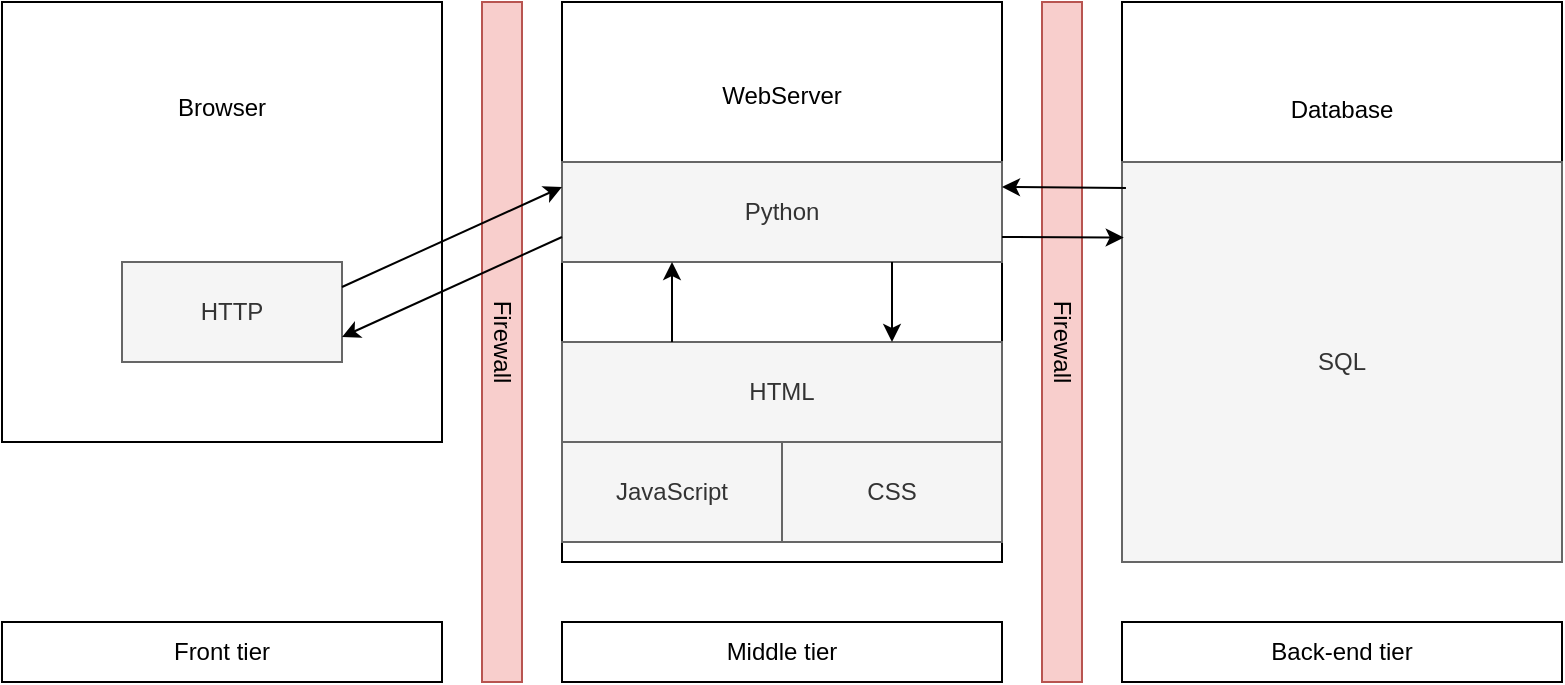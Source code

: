 <mxfile version="13.2.3" type="github">
  <diagram id="F3ItO2dn_PH7npbTCbwi" name="Page-1">
    <mxGraphModel dx="1185" dy="636" grid="1" gridSize="10" guides="1" tooltips="1" connect="1" arrows="1" fold="1" page="1" pageScale="1" pageWidth="850" pageHeight="1100" math="0" shadow="0">
      <root>
        <mxCell id="0" />
        <mxCell id="1" parent="0" />
        <mxCell id="DQmcDhYCA82mGvq7e1wD-15" value="&lt;div&gt;Database&lt;/div&gt;&lt;div&gt;&lt;br&gt;&lt;/div&gt;&lt;div&gt;&lt;br&gt;&lt;/div&gt;&lt;div&gt;&lt;br&gt;&lt;/div&gt;&lt;div&gt;&lt;br&gt;&lt;/div&gt;&lt;div&gt;&lt;br&gt;&lt;/div&gt;&lt;div&gt;&lt;br&gt;&lt;/div&gt;&lt;div&gt;&lt;br&gt;&lt;/div&gt;&lt;div&gt;&lt;br&gt;&lt;/div&gt;&lt;div&gt;&lt;br&gt;&lt;/div&gt;&lt;div&gt;&lt;br&gt;&lt;/div&gt;&lt;div&gt;&lt;br&gt;&lt;/div&gt;&lt;div&gt;&lt;br&gt;&lt;/div&gt;" style="rounded=0;whiteSpace=wrap;html=1;" vertex="1" parent="1">
          <mxGeometry x="580" y="70" width="220" height="280" as="geometry" />
        </mxCell>
        <mxCell id="DQmcDhYCA82mGvq7e1wD-12" value="&lt;div&gt;WebServer&lt;/div&gt;&lt;div&gt;&lt;br&gt;&lt;/div&gt;&lt;div&gt;&lt;br&gt;&lt;/div&gt;&lt;div&gt;&lt;br&gt;&lt;/div&gt;&lt;div&gt;&lt;br&gt;&lt;/div&gt;&lt;div&gt;&lt;br&gt;&lt;/div&gt;&lt;div&gt;&lt;br&gt;&lt;/div&gt;&lt;div&gt;&lt;br&gt;&lt;/div&gt;&lt;div&gt;&lt;br&gt;&lt;/div&gt;&lt;div&gt;&lt;br&gt;&lt;/div&gt;&lt;div&gt;&lt;br&gt;&lt;/div&gt;&lt;div&gt;&lt;br&gt;&lt;/div&gt;&lt;div&gt;&lt;br&gt;&lt;/div&gt;&lt;div&gt;&lt;br&gt;&lt;/div&gt;" style="rounded=0;whiteSpace=wrap;html=1;" vertex="1" parent="1">
          <mxGeometry x="300" y="70" width="220" height="280" as="geometry" />
        </mxCell>
        <mxCell id="DQmcDhYCA82mGvq7e1wD-1" value="&lt;div&gt;Front tier&lt;/div&gt;" style="rounded=0;whiteSpace=wrap;html=1;" vertex="1" parent="1">
          <mxGeometry x="20" y="380" width="220" height="30" as="geometry" />
        </mxCell>
        <mxCell id="DQmcDhYCA82mGvq7e1wD-2" value="Middle tier" style="rounded=0;whiteSpace=wrap;html=1;" vertex="1" parent="1">
          <mxGeometry x="300" y="380" width="220" height="30" as="geometry" />
        </mxCell>
        <mxCell id="DQmcDhYCA82mGvq7e1wD-3" value="Back-end tier" style="rounded=0;whiteSpace=wrap;html=1;" vertex="1" parent="1">
          <mxGeometry x="580" y="380" width="220" height="30" as="geometry" />
        </mxCell>
        <mxCell id="DQmcDhYCA82mGvq7e1wD-4" value="SQL" style="rounded=0;whiteSpace=wrap;html=1;fillColor=#f5f5f5;strokeColor=#666666;fontColor=#333333;" vertex="1" parent="1">
          <mxGeometry x="580" y="150" width="220" height="200" as="geometry" />
        </mxCell>
        <mxCell id="DQmcDhYCA82mGvq7e1wD-5" value="" style="rounded=0;whiteSpace=wrap;html=1;fillColor=#f8cecc;strokeColor=#b85450;" vertex="1" parent="1">
          <mxGeometry x="260" y="70" width="20" height="340" as="geometry" />
        </mxCell>
        <mxCell id="DQmcDhYCA82mGvq7e1wD-7" value="" style="rounded=0;whiteSpace=wrap;html=1;fillColor=#f8cecc;strokeColor=#b85450;" vertex="1" parent="1">
          <mxGeometry x="540" y="70" width="20" height="340" as="geometry" />
        </mxCell>
        <mxCell id="DQmcDhYCA82mGvq7e1wD-8" value="Firewall" style="text;html=1;strokeColor=none;fillColor=none;align=center;verticalAlign=middle;whiteSpace=wrap;rounded=0;rotation=90;" vertex="1" parent="1">
          <mxGeometry x="250" y="230" width="40" height="20" as="geometry" />
        </mxCell>
        <mxCell id="DQmcDhYCA82mGvq7e1wD-9" value="Firewall" style="text;html=1;strokeColor=none;fillColor=none;align=center;verticalAlign=middle;whiteSpace=wrap;rounded=0;rotation=90;" vertex="1" parent="1">
          <mxGeometry x="530" y="230" width="40" height="20" as="geometry" />
        </mxCell>
        <mxCell id="DQmcDhYCA82mGvq7e1wD-10" value="&lt;div&gt;JavaScript&lt;/div&gt;" style="rounded=0;whiteSpace=wrap;html=1;fillColor=#f5f5f5;strokeColor=#666666;fontColor=#333333;" vertex="1" parent="1">
          <mxGeometry x="300" y="290" width="110" height="50" as="geometry" />
        </mxCell>
        <mxCell id="DQmcDhYCA82mGvq7e1wD-11" value="Python" style="rounded=0;whiteSpace=wrap;html=1;fillColor=#f5f5f5;strokeColor=#666666;fontColor=#333333;" vertex="1" parent="1">
          <mxGeometry x="300" y="150" width="220" height="50" as="geometry" />
        </mxCell>
        <mxCell id="DQmcDhYCA82mGvq7e1wD-13" value="HTML" style="rounded=0;whiteSpace=wrap;html=1;fillColor=#f5f5f5;strokeColor=#666666;fontColor=#333333;" vertex="1" parent="1">
          <mxGeometry x="300" y="240" width="220" height="50" as="geometry" />
        </mxCell>
        <mxCell id="DQmcDhYCA82mGvq7e1wD-16" value="CSS" style="rounded=0;whiteSpace=wrap;html=1;fillColor=#f5f5f5;strokeColor=#666666;fontColor=#333333;" vertex="1" parent="1">
          <mxGeometry x="410" y="290" width="110" height="50" as="geometry" />
        </mxCell>
        <mxCell id="DQmcDhYCA82mGvq7e1wD-17" value="&lt;div&gt;Browser&lt;/div&gt;&lt;div&gt;&lt;br&gt;&lt;/div&gt;&lt;div&gt;&lt;br&gt;&lt;/div&gt;&lt;div&gt;&lt;br&gt;&lt;/div&gt;&lt;div&gt;&lt;br&gt;&lt;/div&gt;&lt;div&gt;&lt;br&gt;&lt;/div&gt;&lt;div&gt;&lt;br&gt;&lt;/div&gt;&lt;div&gt;&lt;br&gt;&lt;/div&gt;&lt;div&gt;&lt;br&gt;&lt;/div&gt;" style="rounded=0;whiteSpace=wrap;html=1;" vertex="1" parent="1">
          <mxGeometry x="20" y="70" width="220" height="220" as="geometry" />
        </mxCell>
        <mxCell id="DQmcDhYCA82mGvq7e1wD-20" value="HTTP" style="rounded=0;whiteSpace=wrap;html=1;fillColor=#f5f5f5;strokeColor=#666666;fontColor=#333333;" vertex="1" parent="1">
          <mxGeometry x="80" y="200" width="110" height="50" as="geometry" />
        </mxCell>
        <mxCell id="DQmcDhYCA82mGvq7e1wD-21" value="" style="endArrow=classic;html=1;entryX=0.25;entryY=1;entryDx=0;entryDy=0;exitX=0.25;exitY=0;exitDx=0;exitDy=0;" edge="1" parent="1" source="DQmcDhYCA82mGvq7e1wD-13" target="DQmcDhYCA82mGvq7e1wD-11">
          <mxGeometry width="50" height="50" relative="1" as="geometry">
            <mxPoint x="350" y="270" as="sourcePoint" />
            <mxPoint x="400" y="220" as="targetPoint" />
          </mxGeometry>
        </mxCell>
        <mxCell id="DQmcDhYCA82mGvq7e1wD-22" value="" style="endArrow=classic;html=1;exitX=0.75;exitY=1;exitDx=0;exitDy=0;entryX=0.75;entryY=0;entryDx=0;entryDy=0;" edge="1" parent="1" source="DQmcDhYCA82mGvq7e1wD-11" target="DQmcDhYCA82mGvq7e1wD-13">
          <mxGeometry width="50" height="50" relative="1" as="geometry">
            <mxPoint x="410" y="270" as="sourcePoint" />
            <mxPoint x="460" y="220" as="targetPoint" />
          </mxGeometry>
        </mxCell>
        <mxCell id="DQmcDhYCA82mGvq7e1wD-23" value="" style="endArrow=classic;html=1;exitX=1;exitY=0.25;exitDx=0;exitDy=0;entryX=0;entryY=0.25;entryDx=0;entryDy=0;" edge="1" parent="1" source="DQmcDhYCA82mGvq7e1wD-20" target="DQmcDhYCA82mGvq7e1wD-11">
          <mxGeometry width="50" height="50" relative="1" as="geometry">
            <mxPoint x="180" y="230" as="sourcePoint" />
            <mxPoint x="230" y="180" as="targetPoint" />
          </mxGeometry>
        </mxCell>
        <mxCell id="DQmcDhYCA82mGvq7e1wD-24" value="" style="endArrow=classic;html=1;exitX=0;exitY=0.75;exitDx=0;exitDy=0;entryX=1;entryY=0.75;entryDx=0;entryDy=0;" edge="1" parent="1" source="DQmcDhYCA82mGvq7e1wD-11" target="DQmcDhYCA82mGvq7e1wD-20">
          <mxGeometry width="50" height="50" relative="1" as="geometry">
            <mxPoint x="210" y="270" as="sourcePoint" />
            <mxPoint x="260" y="220" as="targetPoint" />
          </mxGeometry>
        </mxCell>
        <mxCell id="DQmcDhYCA82mGvq7e1wD-25" value="" style="endArrow=classic;html=1;entryX=1;entryY=0.25;entryDx=0;entryDy=0;exitX=0.009;exitY=0.065;exitDx=0;exitDy=0;exitPerimeter=0;" edge="1" parent="1" source="DQmcDhYCA82mGvq7e1wD-4" target="DQmcDhYCA82mGvq7e1wD-11">
          <mxGeometry width="50" height="50" relative="1" as="geometry">
            <mxPoint x="620" y="220" as="sourcePoint" />
            <mxPoint x="670" y="170" as="targetPoint" />
          </mxGeometry>
        </mxCell>
        <mxCell id="DQmcDhYCA82mGvq7e1wD-26" value="" style="endArrow=classic;html=1;entryX=0.004;entryY=0.189;entryDx=0;entryDy=0;entryPerimeter=0;exitX=1;exitY=0.75;exitDx=0;exitDy=0;" edge="1" parent="1" source="DQmcDhYCA82mGvq7e1wD-11" target="DQmcDhYCA82mGvq7e1wD-4">
          <mxGeometry width="50" height="50" relative="1" as="geometry">
            <mxPoint x="420" y="280" as="sourcePoint" />
            <mxPoint x="470" y="230" as="targetPoint" />
          </mxGeometry>
        </mxCell>
      </root>
    </mxGraphModel>
  </diagram>
</mxfile>
